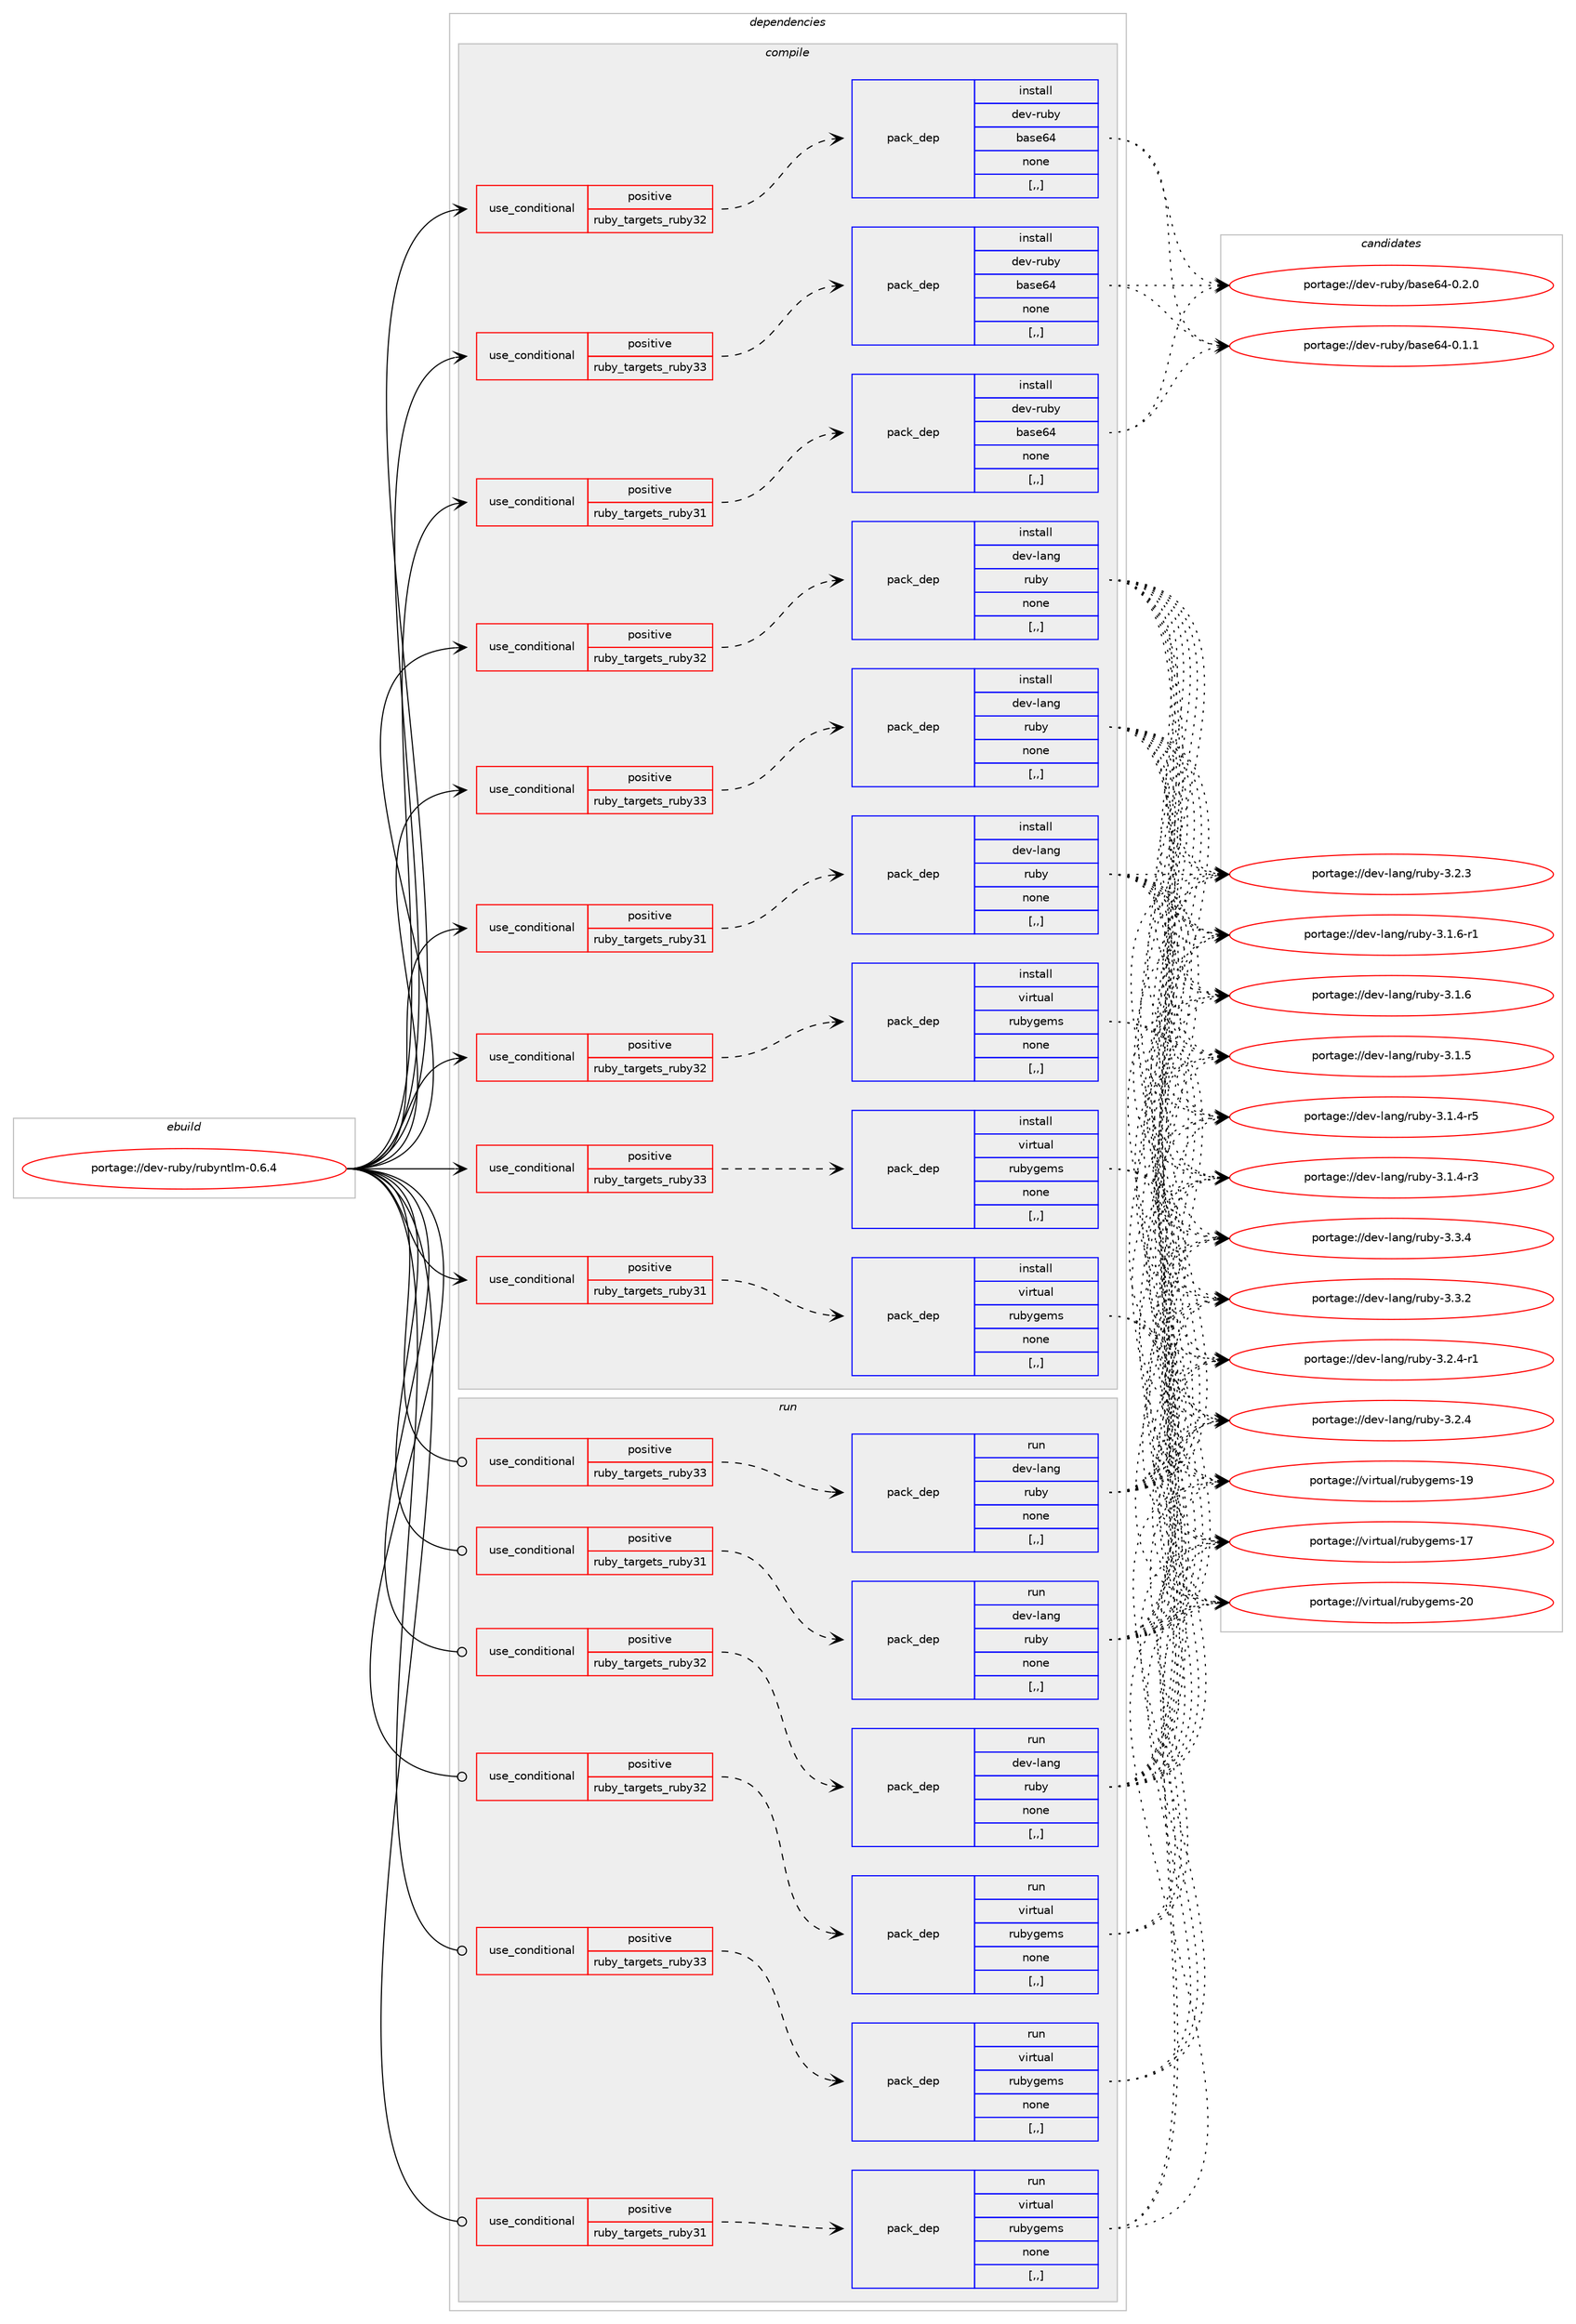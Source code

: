 digraph prolog {

# *************
# Graph options
# *************

newrank=true;
concentrate=true;
compound=true;
graph [rankdir=LR,fontname=Helvetica,fontsize=10,ranksep=1.5];#, ranksep=2.5, nodesep=0.2];
edge  [arrowhead=vee];
node  [fontname=Helvetica,fontsize=10];

# **********
# The ebuild
# **********

subgraph cluster_leftcol {
color=gray;
label=<<i>ebuild</i>>;
id [label="portage://dev-ruby/rubyntlm-0.6.4", color=red, width=4, href="../dev-ruby/rubyntlm-0.6.4.svg"];
}

# ****************
# The dependencies
# ****************

subgraph cluster_midcol {
color=gray;
label=<<i>dependencies</i>>;
subgraph cluster_compile {
fillcolor="#eeeeee";
style=filled;
label=<<i>compile</i>>;
subgraph cond55888 {
dependency201596 [label=<<TABLE BORDER="0" CELLBORDER="1" CELLSPACING="0" CELLPADDING="4"><TR><TD ROWSPAN="3" CELLPADDING="10">use_conditional</TD></TR><TR><TD>positive</TD></TR><TR><TD>ruby_targets_ruby31</TD></TR></TABLE>>, shape=none, color=red];
subgraph pack144307 {
dependency201597 [label=<<TABLE BORDER="0" CELLBORDER="1" CELLSPACING="0" CELLPADDING="4" WIDTH="220"><TR><TD ROWSPAN="6" CELLPADDING="30">pack_dep</TD></TR><TR><TD WIDTH="110">install</TD></TR><TR><TD>dev-lang</TD></TR><TR><TD>ruby</TD></TR><TR><TD>none</TD></TR><TR><TD>[,,]</TD></TR></TABLE>>, shape=none, color=blue];
}
dependency201596:e -> dependency201597:w [weight=20,style="dashed",arrowhead="vee"];
}
id:e -> dependency201596:w [weight=20,style="solid",arrowhead="vee"];
subgraph cond55889 {
dependency201598 [label=<<TABLE BORDER="0" CELLBORDER="1" CELLSPACING="0" CELLPADDING="4"><TR><TD ROWSPAN="3" CELLPADDING="10">use_conditional</TD></TR><TR><TD>positive</TD></TR><TR><TD>ruby_targets_ruby31</TD></TR></TABLE>>, shape=none, color=red];
subgraph pack144308 {
dependency201599 [label=<<TABLE BORDER="0" CELLBORDER="1" CELLSPACING="0" CELLPADDING="4" WIDTH="220"><TR><TD ROWSPAN="6" CELLPADDING="30">pack_dep</TD></TR><TR><TD WIDTH="110">install</TD></TR><TR><TD>dev-ruby</TD></TR><TR><TD>base64</TD></TR><TR><TD>none</TD></TR><TR><TD>[,,]</TD></TR></TABLE>>, shape=none, color=blue];
}
dependency201598:e -> dependency201599:w [weight=20,style="dashed",arrowhead="vee"];
}
id:e -> dependency201598:w [weight=20,style="solid",arrowhead="vee"];
subgraph cond55890 {
dependency201600 [label=<<TABLE BORDER="0" CELLBORDER="1" CELLSPACING="0" CELLPADDING="4"><TR><TD ROWSPAN="3" CELLPADDING="10">use_conditional</TD></TR><TR><TD>positive</TD></TR><TR><TD>ruby_targets_ruby31</TD></TR></TABLE>>, shape=none, color=red];
subgraph pack144309 {
dependency201601 [label=<<TABLE BORDER="0" CELLBORDER="1" CELLSPACING="0" CELLPADDING="4" WIDTH="220"><TR><TD ROWSPAN="6" CELLPADDING="30">pack_dep</TD></TR><TR><TD WIDTH="110">install</TD></TR><TR><TD>virtual</TD></TR><TR><TD>rubygems</TD></TR><TR><TD>none</TD></TR><TR><TD>[,,]</TD></TR></TABLE>>, shape=none, color=blue];
}
dependency201600:e -> dependency201601:w [weight=20,style="dashed",arrowhead="vee"];
}
id:e -> dependency201600:w [weight=20,style="solid",arrowhead="vee"];
subgraph cond55891 {
dependency201602 [label=<<TABLE BORDER="0" CELLBORDER="1" CELLSPACING="0" CELLPADDING="4"><TR><TD ROWSPAN="3" CELLPADDING="10">use_conditional</TD></TR><TR><TD>positive</TD></TR><TR><TD>ruby_targets_ruby32</TD></TR></TABLE>>, shape=none, color=red];
subgraph pack144310 {
dependency201603 [label=<<TABLE BORDER="0" CELLBORDER="1" CELLSPACING="0" CELLPADDING="4" WIDTH="220"><TR><TD ROWSPAN="6" CELLPADDING="30">pack_dep</TD></TR><TR><TD WIDTH="110">install</TD></TR><TR><TD>dev-lang</TD></TR><TR><TD>ruby</TD></TR><TR><TD>none</TD></TR><TR><TD>[,,]</TD></TR></TABLE>>, shape=none, color=blue];
}
dependency201602:e -> dependency201603:w [weight=20,style="dashed",arrowhead="vee"];
}
id:e -> dependency201602:w [weight=20,style="solid",arrowhead="vee"];
subgraph cond55892 {
dependency201604 [label=<<TABLE BORDER="0" CELLBORDER="1" CELLSPACING="0" CELLPADDING="4"><TR><TD ROWSPAN="3" CELLPADDING="10">use_conditional</TD></TR><TR><TD>positive</TD></TR><TR><TD>ruby_targets_ruby32</TD></TR></TABLE>>, shape=none, color=red];
subgraph pack144311 {
dependency201605 [label=<<TABLE BORDER="0" CELLBORDER="1" CELLSPACING="0" CELLPADDING="4" WIDTH="220"><TR><TD ROWSPAN="6" CELLPADDING="30">pack_dep</TD></TR><TR><TD WIDTH="110">install</TD></TR><TR><TD>dev-ruby</TD></TR><TR><TD>base64</TD></TR><TR><TD>none</TD></TR><TR><TD>[,,]</TD></TR></TABLE>>, shape=none, color=blue];
}
dependency201604:e -> dependency201605:w [weight=20,style="dashed",arrowhead="vee"];
}
id:e -> dependency201604:w [weight=20,style="solid",arrowhead="vee"];
subgraph cond55893 {
dependency201606 [label=<<TABLE BORDER="0" CELLBORDER="1" CELLSPACING="0" CELLPADDING="4"><TR><TD ROWSPAN="3" CELLPADDING="10">use_conditional</TD></TR><TR><TD>positive</TD></TR><TR><TD>ruby_targets_ruby32</TD></TR></TABLE>>, shape=none, color=red];
subgraph pack144312 {
dependency201607 [label=<<TABLE BORDER="0" CELLBORDER="1" CELLSPACING="0" CELLPADDING="4" WIDTH="220"><TR><TD ROWSPAN="6" CELLPADDING="30">pack_dep</TD></TR><TR><TD WIDTH="110">install</TD></TR><TR><TD>virtual</TD></TR><TR><TD>rubygems</TD></TR><TR><TD>none</TD></TR><TR><TD>[,,]</TD></TR></TABLE>>, shape=none, color=blue];
}
dependency201606:e -> dependency201607:w [weight=20,style="dashed",arrowhead="vee"];
}
id:e -> dependency201606:w [weight=20,style="solid",arrowhead="vee"];
subgraph cond55894 {
dependency201608 [label=<<TABLE BORDER="0" CELLBORDER="1" CELLSPACING="0" CELLPADDING="4"><TR><TD ROWSPAN="3" CELLPADDING="10">use_conditional</TD></TR><TR><TD>positive</TD></TR><TR><TD>ruby_targets_ruby33</TD></TR></TABLE>>, shape=none, color=red];
subgraph pack144313 {
dependency201609 [label=<<TABLE BORDER="0" CELLBORDER="1" CELLSPACING="0" CELLPADDING="4" WIDTH="220"><TR><TD ROWSPAN="6" CELLPADDING="30">pack_dep</TD></TR><TR><TD WIDTH="110">install</TD></TR><TR><TD>dev-lang</TD></TR><TR><TD>ruby</TD></TR><TR><TD>none</TD></TR><TR><TD>[,,]</TD></TR></TABLE>>, shape=none, color=blue];
}
dependency201608:e -> dependency201609:w [weight=20,style="dashed",arrowhead="vee"];
}
id:e -> dependency201608:w [weight=20,style="solid",arrowhead="vee"];
subgraph cond55895 {
dependency201610 [label=<<TABLE BORDER="0" CELLBORDER="1" CELLSPACING="0" CELLPADDING="4"><TR><TD ROWSPAN="3" CELLPADDING="10">use_conditional</TD></TR><TR><TD>positive</TD></TR><TR><TD>ruby_targets_ruby33</TD></TR></TABLE>>, shape=none, color=red];
subgraph pack144314 {
dependency201611 [label=<<TABLE BORDER="0" CELLBORDER="1" CELLSPACING="0" CELLPADDING="4" WIDTH="220"><TR><TD ROWSPAN="6" CELLPADDING="30">pack_dep</TD></TR><TR><TD WIDTH="110">install</TD></TR><TR><TD>dev-ruby</TD></TR><TR><TD>base64</TD></TR><TR><TD>none</TD></TR><TR><TD>[,,]</TD></TR></TABLE>>, shape=none, color=blue];
}
dependency201610:e -> dependency201611:w [weight=20,style="dashed",arrowhead="vee"];
}
id:e -> dependency201610:w [weight=20,style="solid",arrowhead="vee"];
subgraph cond55896 {
dependency201612 [label=<<TABLE BORDER="0" CELLBORDER="1" CELLSPACING="0" CELLPADDING="4"><TR><TD ROWSPAN="3" CELLPADDING="10">use_conditional</TD></TR><TR><TD>positive</TD></TR><TR><TD>ruby_targets_ruby33</TD></TR></TABLE>>, shape=none, color=red];
subgraph pack144315 {
dependency201613 [label=<<TABLE BORDER="0" CELLBORDER="1" CELLSPACING="0" CELLPADDING="4" WIDTH="220"><TR><TD ROWSPAN="6" CELLPADDING="30">pack_dep</TD></TR><TR><TD WIDTH="110">install</TD></TR><TR><TD>virtual</TD></TR><TR><TD>rubygems</TD></TR><TR><TD>none</TD></TR><TR><TD>[,,]</TD></TR></TABLE>>, shape=none, color=blue];
}
dependency201612:e -> dependency201613:w [weight=20,style="dashed",arrowhead="vee"];
}
id:e -> dependency201612:w [weight=20,style="solid",arrowhead="vee"];
}
subgraph cluster_compileandrun {
fillcolor="#eeeeee";
style=filled;
label=<<i>compile and run</i>>;
}
subgraph cluster_run {
fillcolor="#eeeeee";
style=filled;
label=<<i>run</i>>;
subgraph cond55897 {
dependency201614 [label=<<TABLE BORDER="0" CELLBORDER="1" CELLSPACING="0" CELLPADDING="4"><TR><TD ROWSPAN="3" CELLPADDING="10">use_conditional</TD></TR><TR><TD>positive</TD></TR><TR><TD>ruby_targets_ruby31</TD></TR></TABLE>>, shape=none, color=red];
subgraph pack144316 {
dependency201615 [label=<<TABLE BORDER="0" CELLBORDER="1" CELLSPACING="0" CELLPADDING="4" WIDTH="220"><TR><TD ROWSPAN="6" CELLPADDING="30">pack_dep</TD></TR><TR><TD WIDTH="110">run</TD></TR><TR><TD>dev-lang</TD></TR><TR><TD>ruby</TD></TR><TR><TD>none</TD></TR><TR><TD>[,,]</TD></TR></TABLE>>, shape=none, color=blue];
}
dependency201614:e -> dependency201615:w [weight=20,style="dashed",arrowhead="vee"];
}
id:e -> dependency201614:w [weight=20,style="solid",arrowhead="odot"];
subgraph cond55898 {
dependency201616 [label=<<TABLE BORDER="0" CELLBORDER="1" CELLSPACING="0" CELLPADDING="4"><TR><TD ROWSPAN="3" CELLPADDING="10">use_conditional</TD></TR><TR><TD>positive</TD></TR><TR><TD>ruby_targets_ruby31</TD></TR></TABLE>>, shape=none, color=red];
subgraph pack144317 {
dependency201617 [label=<<TABLE BORDER="0" CELLBORDER="1" CELLSPACING="0" CELLPADDING="4" WIDTH="220"><TR><TD ROWSPAN="6" CELLPADDING="30">pack_dep</TD></TR><TR><TD WIDTH="110">run</TD></TR><TR><TD>virtual</TD></TR><TR><TD>rubygems</TD></TR><TR><TD>none</TD></TR><TR><TD>[,,]</TD></TR></TABLE>>, shape=none, color=blue];
}
dependency201616:e -> dependency201617:w [weight=20,style="dashed",arrowhead="vee"];
}
id:e -> dependency201616:w [weight=20,style="solid",arrowhead="odot"];
subgraph cond55899 {
dependency201618 [label=<<TABLE BORDER="0" CELLBORDER="1" CELLSPACING="0" CELLPADDING="4"><TR><TD ROWSPAN="3" CELLPADDING="10">use_conditional</TD></TR><TR><TD>positive</TD></TR><TR><TD>ruby_targets_ruby32</TD></TR></TABLE>>, shape=none, color=red];
subgraph pack144318 {
dependency201619 [label=<<TABLE BORDER="0" CELLBORDER="1" CELLSPACING="0" CELLPADDING="4" WIDTH="220"><TR><TD ROWSPAN="6" CELLPADDING="30">pack_dep</TD></TR><TR><TD WIDTH="110">run</TD></TR><TR><TD>dev-lang</TD></TR><TR><TD>ruby</TD></TR><TR><TD>none</TD></TR><TR><TD>[,,]</TD></TR></TABLE>>, shape=none, color=blue];
}
dependency201618:e -> dependency201619:w [weight=20,style="dashed",arrowhead="vee"];
}
id:e -> dependency201618:w [weight=20,style="solid",arrowhead="odot"];
subgraph cond55900 {
dependency201620 [label=<<TABLE BORDER="0" CELLBORDER="1" CELLSPACING="0" CELLPADDING="4"><TR><TD ROWSPAN="3" CELLPADDING="10">use_conditional</TD></TR><TR><TD>positive</TD></TR><TR><TD>ruby_targets_ruby32</TD></TR></TABLE>>, shape=none, color=red];
subgraph pack144319 {
dependency201621 [label=<<TABLE BORDER="0" CELLBORDER="1" CELLSPACING="0" CELLPADDING="4" WIDTH="220"><TR><TD ROWSPAN="6" CELLPADDING="30">pack_dep</TD></TR><TR><TD WIDTH="110">run</TD></TR><TR><TD>virtual</TD></TR><TR><TD>rubygems</TD></TR><TR><TD>none</TD></TR><TR><TD>[,,]</TD></TR></TABLE>>, shape=none, color=blue];
}
dependency201620:e -> dependency201621:w [weight=20,style="dashed",arrowhead="vee"];
}
id:e -> dependency201620:w [weight=20,style="solid",arrowhead="odot"];
subgraph cond55901 {
dependency201622 [label=<<TABLE BORDER="0" CELLBORDER="1" CELLSPACING="0" CELLPADDING="4"><TR><TD ROWSPAN="3" CELLPADDING="10">use_conditional</TD></TR><TR><TD>positive</TD></TR><TR><TD>ruby_targets_ruby33</TD></TR></TABLE>>, shape=none, color=red];
subgraph pack144320 {
dependency201623 [label=<<TABLE BORDER="0" CELLBORDER="1" CELLSPACING="0" CELLPADDING="4" WIDTH="220"><TR><TD ROWSPAN="6" CELLPADDING="30">pack_dep</TD></TR><TR><TD WIDTH="110">run</TD></TR><TR><TD>dev-lang</TD></TR><TR><TD>ruby</TD></TR><TR><TD>none</TD></TR><TR><TD>[,,]</TD></TR></TABLE>>, shape=none, color=blue];
}
dependency201622:e -> dependency201623:w [weight=20,style="dashed",arrowhead="vee"];
}
id:e -> dependency201622:w [weight=20,style="solid",arrowhead="odot"];
subgraph cond55902 {
dependency201624 [label=<<TABLE BORDER="0" CELLBORDER="1" CELLSPACING="0" CELLPADDING="4"><TR><TD ROWSPAN="3" CELLPADDING="10">use_conditional</TD></TR><TR><TD>positive</TD></TR><TR><TD>ruby_targets_ruby33</TD></TR></TABLE>>, shape=none, color=red];
subgraph pack144321 {
dependency201625 [label=<<TABLE BORDER="0" CELLBORDER="1" CELLSPACING="0" CELLPADDING="4" WIDTH="220"><TR><TD ROWSPAN="6" CELLPADDING="30">pack_dep</TD></TR><TR><TD WIDTH="110">run</TD></TR><TR><TD>virtual</TD></TR><TR><TD>rubygems</TD></TR><TR><TD>none</TD></TR><TR><TD>[,,]</TD></TR></TABLE>>, shape=none, color=blue];
}
dependency201624:e -> dependency201625:w [weight=20,style="dashed",arrowhead="vee"];
}
id:e -> dependency201624:w [weight=20,style="solid",arrowhead="odot"];
}
}

# **************
# The candidates
# **************

subgraph cluster_choices {
rank=same;
color=gray;
label=<<i>candidates</i>>;

subgraph choice144307 {
color=black;
nodesep=1;
choice10010111845108971101034711411798121455146514652 [label="portage://dev-lang/ruby-3.3.4", color=red, width=4,href="../dev-lang/ruby-3.3.4.svg"];
choice10010111845108971101034711411798121455146514650 [label="portage://dev-lang/ruby-3.3.2", color=red, width=4,href="../dev-lang/ruby-3.3.2.svg"];
choice100101118451089711010347114117981214551465046524511449 [label="portage://dev-lang/ruby-3.2.4-r1", color=red, width=4,href="../dev-lang/ruby-3.2.4-r1.svg"];
choice10010111845108971101034711411798121455146504652 [label="portage://dev-lang/ruby-3.2.4", color=red, width=4,href="../dev-lang/ruby-3.2.4.svg"];
choice10010111845108971101034711411798121455146504651 [label="portage://dev-lang/ruby-3.2.3", color=red, width=4,href="../dev-lang/ruby-3.2.3.svg"];
choice100101118451089711010347114117981214551464946544511449 [label="portage://dev-lang/ruby-3.1.6-r1", color=red, width=4,href="../dev-lang/ruby-3.1.6-r1.svg"];
choice10010111845108971101034711411798121455146494654 [label="portage://dev-lang/ruby-3.1.6", color=red, width=4,href="../dev-lang/ruby-3.1.6.svg"];
choice10010111845108971101034711411798121455146494653 [label="portage://dev-lang/ruby-3.1.5", color=red, width=4,href="../dev-lang/ruby-3.1.5.svg"];
choice100101118451089711010347114117981214551464946524511453 [label="portage://dev-lang/ruby-3.1.4-r5", color=red, width=4,href="../dev-lang/ruby-3.1.4-r5.svg"];
choice100101118451089711010347114117981214551464946524511451 [label="portage://dev-lang/ruby-3.1.4-r3", color=red, width=4,href="../dev-lang/ruby-3.1.4-r3.svg"];
dependency201597:e -> choice10010111845108971101034711411798121455146514652:w [style=dotted,weight="100"];
dependency201597:e -> choice10010111845108971101034711411798121455146514650:w [style=dotted,weight="100"];
dependency201597:e -> choice100101118451089711010347114117981214551465046524511449:w [style=dotted,weight="100"];
dependency201597:e -> choice10010111845108971101034711411798121455146504652:w [style=dotted,weight="100"];
dependency201597:e -> choice10010111845108971101034711411798121455146504651:w [style=dotted,weight="100"];
dependency201597:e -> choice100101118451089711010347114117981214551464946544511449:w [style=dotted,weight="100"];
dependency201597:e -> choice10010111845108971101034711411798121455146494654:w [style=dotted,weight="100"];
dependency201597:e -> choice10010111845108971101034711411798121455146494653:w [style=dotted,weight="100"];
dependency201597:e -> choice100101118451089711010347114117981214551464946524511453:w [style=dotted,weight="100"];
dependency201597:e -> choice100101118451089711010347114117981214551464946524511451:w [style=dotted,weight="100"];
}
subgraph choice144308 {
color=black;
nodesep=1;
choice10010111845114117981214798971151015452454846504648 [label="portage://dev-ruby/base64-0.2.0", color=red, width=4,href="../dev-ruby/base64-0.2.0.svg"];
choice10010111845114117981214798971151015452454846494649 [label="portage://dev-ruby/base64-0.1.1", color=red, width=4,href="../dev-ruby/base64-0.1.1.svg"];
dependency201599:e -> choice10010111845114117981214798971151015452454846504648:w [style=dotted,weight="100"];
dependency201599:e -> choice10010111845114117981214798971151015452454846494649:w [style=dotted,weight="100"];
}
subgraph choice144309 {
color=black;
nodesep=1;
choice118105114116117971084711411798121103101109115455048 [label="portage://virtual/rubygems-20", color=red, width=4,href="../virtual/rubygems-20.svg"];
choice118105114116117971084711411798121103101109115454957 [label="portage://virtual/rubygems-19", color=red, width=4,href="../virtual/rubygems-19.svg"];
choice118105114116117971084711411798121103101109115454955 [label="portage://virtual/rubygems-17", color=red, width=4,href="../virtual/rubygems-17.svg"];
dependency201601:e -> choice118105114116117971084711411798121103101109115455048:w [style=dotted,weight="100"];
dependency201601:e -> choice118105114116117971084711411798121103101109115454957:w [style=dotted,weight="100"];
dependency201601:e -> choice118105114116117971084711411798121103101109115454955:w [style=dotted,weight="100"];
}
subgraph choice144310 {
color=black;
nodesep=1;
choice10010111845108971101034711411798121455146514652 [label="portage://dev-lang/ruby-3.3.4", color=red, width=4,href="../dev-lang/ruby-3.3.4.svg"];
choice10010111845108971101034711411798121455146514650 [label="portage://dev-lang/ruby-3.3.2", color=red, width=4,href="../dev-lang/ruby-3.3.2.svg"];
choice100101118451089711010347114117981214551465046524511449 [label="portage://dev-lang/ruby-3.2.4-r1", color=red, width=4,href="../dev-lang/ruby-3.2.4-r1.svg"];
choice10010111845108971101034711411798121455146504652 [label="portage://dev-lang/ruby-3.2.4", color=red, width=4,href="../dev-lang/ruby-3.2.4.svg"];
choice10010111845108971101034711411798121455146504651 [label="portage://dev-lang/ruby-3.2.3", color=red, width=4,href="../dev-lang/ruby-3.2.3.svg"];
choice100101118451089711010347114117981214551464946544511449 [label="portage://dev-lang/ruby-3.1.6-r1", color=red, width=4,href="../dev-lang/ruby-3.1.6-r1.svg"];
choice10010111845108971101034711411798121455146494654 [label="portage://dev-lang/ruby-3.1.6", color=red, width=4,href="../dev-lang/ruby-3.1.6.svg"];
choice10010111845108971101034711411798121455146494653 [label="portage://dev-lang/ruby-3.1.5", color=red, width=4,href="../dev-lang/ruby-3.1.5.svg"];
choice100101118451089711010347114117981214551464946524511453 [label="portage://dev-lang/ruby-3.1.4-r5", color=red, width=4,href="../dev-lang/ruby-3.1.4-r5.svg"];
choice100101118451089711010347114117981214551464946524511451 [label="portage://dev-lang/ruby-3.1.4-r3", color=red, width=4,href="../dev-lang/ruby-3.1.4-r3.svg"];
dependency201603:e -> choice10010111845108971101034711411798121455146514652:w [style=dotted,weight="100"];
dependency201603:e -> choice10010111845108971101034711411798121455146514650:w [style=dotted,weight="100"];
dependency201603:e -> choice100101118451089711010347114117981214551465046524511449:w [style=dotted,weight="100"];
dependency201603:e -> choice10010111845108971101034711411798121455146504652:w [style=dotted,weight="100"];
dependency201603:e -> choice10010111845108971101034711411798121455146504651:w [style=dotted,weight="100"];
dependency201603:e -> choice100101118451089711010347114117981214551464946544511449:w [style=dotted,weight="100"];
dependency201603:e -> choice10010111845108971101034711411798121455146494654:w [style=dotted,weight="100"];
dependency201603:e -> choice10010111845108971101034711411798121455146494653:w [style=dotted,weight="100"];
dependency201603:e -> choice100101118451089711010347114117981214551464946524511453:w [style=dotted,weight="100"];
dependency201603:e -> choice100101118451089711010347114117981214551464946524511451:w [style=dotted,weight="100"];
}
subgraph choice144311 {
color=black;
nodesep=1;
choice10010111845114117981214798971151015452454846504648 [label="portage://dev-ruby/base64-0.2.0", color=red, width=4,href="../dev-ruby/base64-0.2.0.svg"];
choice10010111845114117981214798971151015452454846494649 [label="portage://dev-ruby/base64-0.1.1", color=red, width=4,href="../dev-ruby/base64-0.1.1.svg"];
dependency201605:e -> choice10010111845114117981214798971151015452454846504648:w [style=dotted,weight="100"];
dependency201605:e -> choice10010111845114117981214798971151015452454846494649:w [style=dotted,weight="100"];
}
subgraph choice144312 {
color=black;
nodesep=1;
choice118105114116117971084711411798121103101109115455048 [label="portage://virtual/rubygems-20", color=red, width=4,href="../virtual/rubygems-20.svg"];
choice118105114116117971084711411798121103101109115454957 [label="portage://virtual/rubygems-19", color=red, width=4,href="../virtual/rubygems-19.svg"];
choice118105114116117971084711411798121103101109115454955 [label="portage://virtual/rubygems-17", color=red, width=4,href="../virtual/rubygems-17.svg"];
dependency201607:e -> choice118105114116117971084711411798121103101109115455048:w [style=dotted,weight="100"];
dependency201607:e -> choice118105114116117971084711411798121103101109115454957:w [style=dotted,weight="100"];
dependency201607:e -> choice118105114116117971084711411798121103101109115454955:w [style=dotted,weight="100"];
}
subgraph choice144313 {
color=black;
nodesep=1;
choice10010111845108971101034711411798121455146514652 [label="portage://dev-lang/ruby-3.3.4", color=red, width=4,href="../dev-lang/ruby-3.3.4.svg"];
choice10010111845108971101034711411798121455146514650 [label="portage://dev-lang/ruby-3.3.2", color=red, width=4,href="../dev-lang/ruby-3.3.2.svg"];
choice100101118451089711010347114117981214551465046524511449 [label="portage://dev-lang/ruby-3.2.4-r1", color=red, width=4,href="../dev-lang/ruby-3.2.4-r1.svg"];
choice10010111845108971101034711411798121455146504652 [label="portage://dev-lang/ruby-3.2.4", color=red, width=4,href="../dev-lang/ruby-3.2.4.svg"];
choice10010111845108971101034711411798121455146504651 [label="portage://dev-lang/ruby-3.2.3", color=red, width=4,href="../dev-lang/ruby-3.2.3.svg"];
choice100101118451089711010347114117981214551464946544511449 [label="portage://dev-lang/ruby-3.1.6-r1", color=red, width=4,href="../dev-lang/ruby-3.1.6-r1.svg"];
choice10010111845108971101034711411798121455146494654 [label="portage://dev-lang/ruby-3.1.6", color=red, width=4,href="../dev-lang/ruby-3.1.6.svg"];
choice10010111845108971101034711411798121455146494653 [label="portage://dev-lang/ruby-3.1.5", color=red, width=4,href="../dev-lang/ruby-3.1.5.svg"];
choice100101118451089711010347114117981214551464946524511453 [label="portage://dev-lang/ruby-3.1.4-r5", color=red, width=4,href="../dev-lang/ruby-3.1.4-r5.svg"];
choice100101118451089711010347114117981214551464946524511451 [label="portage://dev-lang/ruby-3.1.4-r3", color=red, width=4,href="../dev-lang/ruby-3.1.4-r3.svg"];
dependency201609:e -> choice10010111845108971101034711411798121455146514652:w [style=dotted,weight="100"];
dependency201609:e -> choice10010111845108971101034711411798121455146514650:w [style=dotted,weight="100"];
dependency201609:e -> choice100101118451089711010347114117981214551465046524511449:w [style=dotted,weight="100"];
dependency201609:e -> choice10010111845108971101034711411798121455146504652:w [style=dotted,weight="100"];
dependency201609:e -> choice10010111845108971101034711411798121455146504651:w [style=dotted,weight="100"];
dependency201609:e -> choice100101118451089711010347114117981214551464946544511449:w [style=dotted,weight="100"];
dependency201609:e -> choice10010111845108971101034711411798121455146494654:w [style=dotted,weight="100"];
dependency201609:e -> choice10010111845108971101034711411798121455146494653:w [style=dotted,weight="100"];
dependency201609:e -> choice100101118451089711010347114117981214551464946524511453:w [style=dotted,weight="100"];
dependency201609:e -> choice100101118451089711010347114117981214551464946524511451:w [style=dotted,weight="100"];
}
subgraph choice144314 {
color=black;
nodesep=1;
choice10010111845114117981214798971151015452454846504648 [label="portage://dev-ruby/base64-0.2.0", color=red, width=4,href="../dev-ruby/base64-0.2.0.svg"];
choice10010111845114117981214798971151015452454846494649 [label="portage://dev-ruby/base64-0.1.1", color=red, width=4,href="../dev-ruby/base64-0.1.1.svg"];
dependency201611:e -> choice10010111845114117981214798971151015452454846504648:w [style=dotted,weight="100"];
dependency201611:e -> choice10010111845114117981214798971151015452454846494649:w [style=dotted,weight="100"];
}
subgraph choice144315 {
color=black;
nodesep=1;
choice118105114116117971084711411798121103101109115455048 [label="portage://virtual/rubygems-20", color=red, width=4,href="../virtual/rubygems-20.svg"];
choice118105114116117971084711411798121103101109115454957 [label="portage://virtual/rubygems-19", color=red, width=4,href="../virtual/rubygems-19.svg"];
choice118105114116117971084711411798121103101109115454955 [label="portage://virtual/rubygems-17", color=red, width=4,href="../virtual/rubygems-17.svg"];
dependency201613:e -> choice118105114116117971084711411798121103101109115455048:w [style=dotted,weight="100"];
dependency201613:e -> choice118105114116117971084711411798121103101109115454957:w [style=dotted,weight="100"];
dependency201613:e -> choice118105114116117971084711411798121103101109115454955:w [style=dotted,weight="100"];
}
subgraph choice144316 {
color=black;
nodesep=1;
choice10010111845108971101034711411798121455146514652 [label="portage://dev-lang/ruby-3.3.4", color=red, width=4,href="../dev-lang/ruby-3.3.4.svg"];
choice10010111845108971101034711411798121455146514650 [label="portage://dev-lang/ruby-3.3.2", color=red, width=4,href="../dev-lang/ruby-3.3.2.svg"];
choice100101118451089711010347114117981214551465046524511449 [label="portage://dev-lang/ruby-3.2.4-r1", color=red, width=4,href="../dev-lang/ruby-3.2.4-r1.svg"];
choice10010111845108971101034711411798121455146504652 [label="portage://dev-lang/ruby-3.2.4", color=red, width=4,href="../dev-lang/ruby-3.2.4.svg"];
choice10010111845108971101034711411798121455146504651 [label="portage://dev-lang/ruby-3.2.3", color=red, width=4,href="../dev-lang/ruby-3.2.3.svg"];
choice100101118451089711010347114117981214551464946544511449 [label="portage://dev-lang/ruby-3.1.6-r1", color=red, width=4,href="../dev-lang/ruby-3.1.6-r1.svg"];
choice10010111845108971101034711411798121455146494654 [label="portage://dev-lang/ruby-3.1.6", color=red, width=4,href="../dev-lang/ruby-3.1.6.svg"];
choice10010111845108971101034711411798121455146494653 [label="portage://dev-lang/ruby-3.1.5", color=red, width=4,href="../dev-lang/ruby-3.1.5.svg"];
choice100101118451089711010347114117981214551464946524511453 [label="portage://dev-lang/ruby-3.1.4-r5", color=red, width=4,href="../dev-lang/ruby-3.1.4-r5.svg"];
choice100101118451089711010347114117981214551464946524511451 [label="portage://dev-lang/ruby-3.1.4-r3", color=red, width=4,href="../dev-lang/ruby-3.1.4-r3.svg"];
dependency201615:e -> choice10010111845108971101034711411798121455146514652:w [style=dotted,weight="100"];
dependency201615:e -> choice10010111845108971101034711411798121455146514650:w [style=dotted,weight="100"];
dependency201615:e -> choice100101118451089711010347114117981214551465046524511449:w [style=dotted,weight="100"];
dependency201615:e -> choice10010111845108971101034711411798121455146504652:w [style=dotted,weight="100"];
dependency201615:e -> choice10010111845108971101034711411798121455146504651:w [style=dotted,weight="100"];
dependency201615:e -> choice100101118451089711010347114117981214551464946544511449:w [style=dotted,weight="100"];
dependency201615:e -> choice10010111845108971101034711411798121455146494654:w [style=dotted,weight="100"];
dependency201615:e -> choice10010111845108971101034711411798121455146494653:w [style=dotted,weight="100"];
dependency201615:e -> choice100101118451089711010347114117981214551464946524511453:w [style=dotted,weight="100"];
dependency201615:e -> choice100101118451089711010347114117981214551464946524511451:w [style=dotted,weight="100"];
}
subgraph choice144317 {
color=black;
nodesep=1;
choice118105114116117971084711411798121103101109115455048 [label="portage://virtual/rubygems-20", color=red, width=4,href="../virtual/rubygems-20.svg"];
choice118105114116117971084711411798121103101109115454957 [label="portage://virtual/rubygems-19", color=red, width=4,href="../virtual/rubygems-19.svg"];
choice118105114116117971084711411798121103101109115454955 [label="portage://virtual/rubygems-17", color=red, width=4,href="../virtual/rubygems-17.svg"];
dependency201617:e -> choice118105114116117971084711411798121103101109115455048:w [style=dotted,weight="100"];
dependency201617:e -> choice118105114116117971084711411798121103101109115454957:w [style=dotted,weight="100"];
dependency201617:e -> choice118105114116117971084711411798121103101109115454955:w [style=dotted,weight="100"];
}
subgraph choice144318 {
color=black;
nodesep=1;
choice10010111845108971101034711411798121455146514652 [label="portage://dev-lang/ruby-3.3.4", color=red, width=4,href="../dev-lang/ruby-3.3.4.svg"];
choice10010111845108971101034711411798121455146514650 [label="portage://dev-lang/ruby-3.3.2", color=red, width=4,href="../dev-lang/ruby-3.3.2.svg"];
choice100101118451089711010347114117981214551465046524511449 [label="portage://dev-lang/ruby-3.2.4-r1", color=red, width=4,href="../dev-lang/ruby-3.2.4-r1.svg"];
choice10010111845108971101034711411798121455146504652 [label="portage://dev-lang/ruby-3.2.4", color=red, width=4,href="../dev-lang/ruby-3.2.4.svg"];
choice10010111845108971101034711411798121455146504651 [label="portage://dev-lang/ruby-3.2.3", color=red, width=4,href="../dev-lang/ruby-3.2.3.svg"];
choice100101118451089711010347114117981214551464946544511449 [label="portage://dev-lang/ruby-3.1.6-r1", color=red, width=4,href="../dev-lang/ruby-3.1.6-r1.svg"];
choice10010111845108971101034711411798121455146494654 [label="portage://dev-lang/ruby-3.1.6", color=red, width=4,href="../dev-lang/ruby-3.1.6.svg"];
choice10010111845108971101034711411798121455146494653 [label="portage://dev-lang/ruby-3.1.5", color=red, width=4,href="../dev-lang/ruby-3.1.5.svg"];
choice100101118451089711010347114117981214551464946524511453 [label="portage://dev-lang/ruby-3.1.4-r5", color=red, width=4,href="../dev-lang/ruby-3.1.4-r5.svg"];
choice100101118451089711010347114117981214551464946524511451 [label="portage://dev-lang/ruby-3.1.4-r3", color=red, width=4,href="../dev-lang/ruby-3.1.4-r3.svg"];
dependency201619:e -> choice10010111845108971101034711411798121455146514652:w [style=dotted,weight="100"];
dependency201619:e -> choice10010111845108971101034711411798121455146514650:w [style=dotted,weight="100"];
dependency201619:e -> choice100101118451089711010347114117981214551465046524511449:w [style=dotted,weight="100"];
dependency201619:e -> choice10010111845108971101034711411798121455146504652:w [style=dotted,weight="100"];
dependency201619:e -> choice10010111845108971101034711411798121455146504651:w [style=dotted,weight="100"];
dependency201619:e -> choice100101118451089711010347114117981214551464946544511449:w [style=dotted,weight="100"];
dependency201619:e -> choice10010111845108971101034711411798121455146494654:w [style=dotted,weight="100"];
dependency201619:e -> choice10010111845108971101034711411798121455146494653:w [style=dotted,weight="100"];
dependency201619:e -> choice100101118451089711010347114117981214551464946524511453:w [style=dotted,weight="100"];
dependency201619:e -> choice100101118451089711010347114117981214551464946524511451:w [style=dotted,weight="100"];
}
subgraph choice144319 {
color=black;
nodesep=1;
choice118105114116117971084711411798121103101109115455048 [label="portage://virtual/rubygems-20", color=red, width=4,href="../virtual/rubygems-20.svg"];
choice118105114116117971084711411798121103101109115454957 [label="portage://virtual/rubygems-19", color=red, width=4,href="../virtual/rubygems-19.svg"];
choice118105114116117971084711411798121103101109115454955 [label="portage://virtual/rubygems-17", color=red, width=4,href="../virtual/rubygems-17.svg"];
dependency201621:e -> choice118105114116117971084711411798121103101109115455048:w [style=dotted,weight="100"];
dependency201621:e -> choice118105114116117971084711411798121103101109115454957:w [style=dotted,weight="100"];
dependency201621:e -> choice118105114116117971084711411798121103101109115454955:w [style=dotted,weight="100"];
}
subgraph choice144320 {
color=black;
nodesep=1;
choice10010111845108971101034711411798121455146514652 [label="portage://dev-lang/ruby-3.3.4", color=red, width=4,href="../dev-lang/ruby-3.3.4.svg"];
choice10010111845108971101034711411798121455146514650 [label="portage://dev-lang/ruby-3.3.2", color=red, width=4,href="../dev-lang/ruby-3.3.2.svg"];
choice100101118451089711010347114117981214551465046524511449 [label="portage://dev-lang/ruby-3.2.4-r1", color=red, width=4,href="../dev-lang/ruby-3.2.4-r1.svg"];
choice10010111845108971101034711411798121455146504652 [label="portage://dev-lang/ruby-3.2.4", color=red, width=4,href="../dev-lang/ruby-3.2.4.svg"];
choice10010111845108971101034711411798121455146504651 [label="portage://dev-lang/ruby-3.2.3", color=red, width=4,href="../dev-lang/ruby-3.2.3.svg"];
choice100101118451089711010347114117981214551464946544511449 [label="portage://dev-lang/ruby-3.1.6-r1", color=red, width=4,href="../dev-lang/ruby-3.1.6-r1.svg"];
choice10010111845108971101034711411798121455146494654 [label="portage://dev-lang/ruby-3.1.6", color=red, width=4,href="../dev-lang/ruby-3.1.6.svg"];
choice10010111845108971101034711411798121455146494653 [label="portage://dev-lang/ruby-3.1.5", color=red, width=4,href="../dev-lang/ruby-3.1.5.svg"];
choice100101118451089711010347114117981214551464946524511453 [label="portage://dev-lang/ruby-3.1.4-r5", color=red, width=4,href="../dev-lang/ruby-3.1.4-r5.svg"];
choice100101118451089711010347114117981214551464946524511451 [label="portage://dev-lang/ruby-3.1.4-r3", color=red, width=4,href="../dev-lang/ruby-3.1.4-r3.svg"];
dependency201623:e -> choice10010111845108971101034711411798121455146514652:w [style=dotted,weight="100"];
dependency201623:e -> choice10010111845108971101034711411798121455146514650:w [style=dotted,weight="100"];
dependency201623:e -> choice100101118451089711010347114117981214551465046524511449:w [style=dotted,weight="100"];
dependency201623:e -> choice10010111845108971101034711411798121455146504652:w [style=dotted,weight="100"];
dependency201623:e -> choice10010111845108971101034711411798121455146504651:w [style=dotted,weight="100"];
dependency201623:e -> choice100101118451089711010347114117981214551464946544511449:w [style=dotted,weight="100"];
dependency201623:e -> choice10010111845108971101034711411798121455146494654:w [style=dotted,weight="100"];
dependency201623:e -> choice10010111845108971101034711411798121455146494653:w [style=dotted,weight="100"];
dependency201623:e -> choice100101118451089711010347114117981214551464946524511453:w [style=dotted,weight="100"];
dependency201623:e -> choice100101118451089711010347114117981214551464946524511451:w [style=dotted,weight="100"];
}
subgraph choice144321 {
color=black;
nodesep=1;
choice118105114116117971084711411798121103101109115455048 [label="portage://virtual/rubygems-20", color=red, width=4,href="../virtual/rubygems-20.svg"];
choice118105114116117971084711411798121103101109115454957 [label="portage://virtual/rubygems-19", color=red, width=4,href="../virtual/rubygems-19.svg"];
choice118105114116117971084711411798121103101109115454955 [label="portage://virtual/rubygems-17", color=red, width=4,href="../virtual/rubygems-17.svg"];
dependency201625:e -> choice118105114116117971084711411798121103101109115455048:w [style=dotted,weight="100"];
dependency201625:e -> choice118105114116117971084711411798121103101109115454957:w [style=dotted,weight="100"];
dependency201625:e -> choice118105114116117971084711411798121103101109115454955:w [style=dotted,weight="100"];
}
}

}
